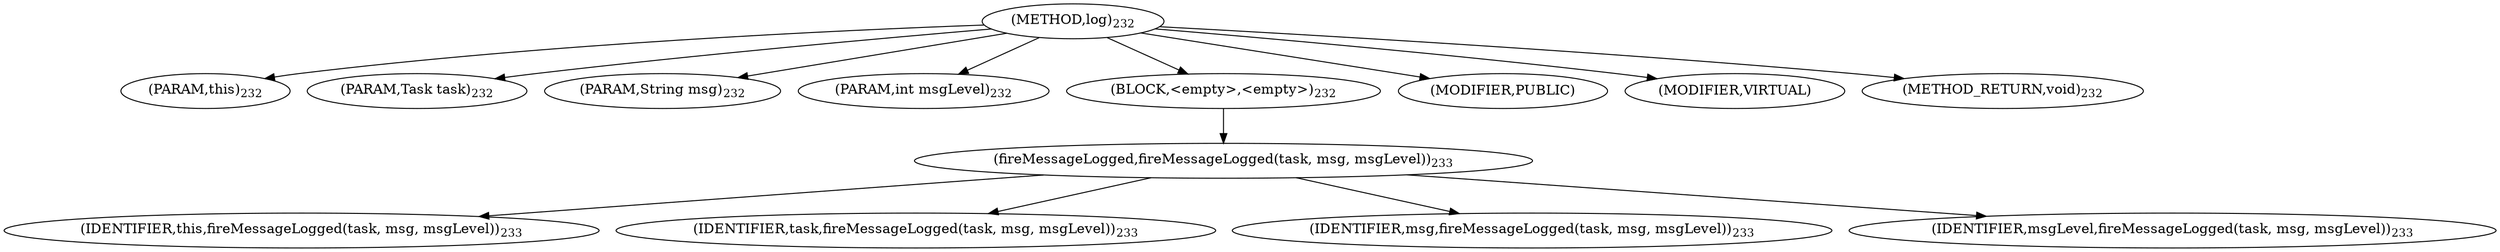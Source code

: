 digraph "log" {  
"656" [label = <(METHOD,log)<SUB>232</SUB>> ]
"22" [label = <(PARAM,this)<SUB>232</SUB>> ]
"657" [label = <(PARAM,Task task)<SUB>232</SUB>> ]
"658" [label = <(PARAM,String msg)<SUB>232</SUB>> ]
"659" [label = <(PARAM,int msgLevel)<SUB>232</SUB>> ]
"660" [label = <(BLOCK,&lt;empty&gt;,&lt;empty&gt;)<SUB>232</SUB>> ]
"661" [label = <(fireMessageLogged,fireMessageLogged(task, msg, msgLevel))<SUB>233</SUB>> ]
"21" [label = <(IDENTIFIER,this,fireMessageLogged(task, msg, msgLevel))<SUB>233</SUB>> ]
"662" [label = <(IDENTIFIER,task,fireMessageLogged(task, msg, msgLevel))<SUB>233</SUB>> ]
"663" [label = <(IDENTIFIER,msg,fireMessageLogged(task, msg, msgLevel))<SUB>233</SUB>> ]
"664" [label = <(IDENTIFIER,msgLevel,fireMessageLogged(task, msg, msgLevel))<SUB>233</SUB>> ]
"665" [label = <(MODIFIER,PUBLIC)> ]
"666" [label = <(MODIFIER,VIRTUAL)> ]
"667" [label = <(METHOD_RETURN,void)<SUB>232</SUB>> ]
  "656" -> "22" 
  "656" -> "657" 
  "656" -> "658" 
  "656" -> "659" 
  "656" -> "660" 
  "656" -> "665" 
  "656" -> "666" 
  "656" -> "667" 
  "660" -> "661" 
  "661" -> "21" 
  "661" -> "662" 
  "661" -> "663" 
  "661" -> "664" 
}
